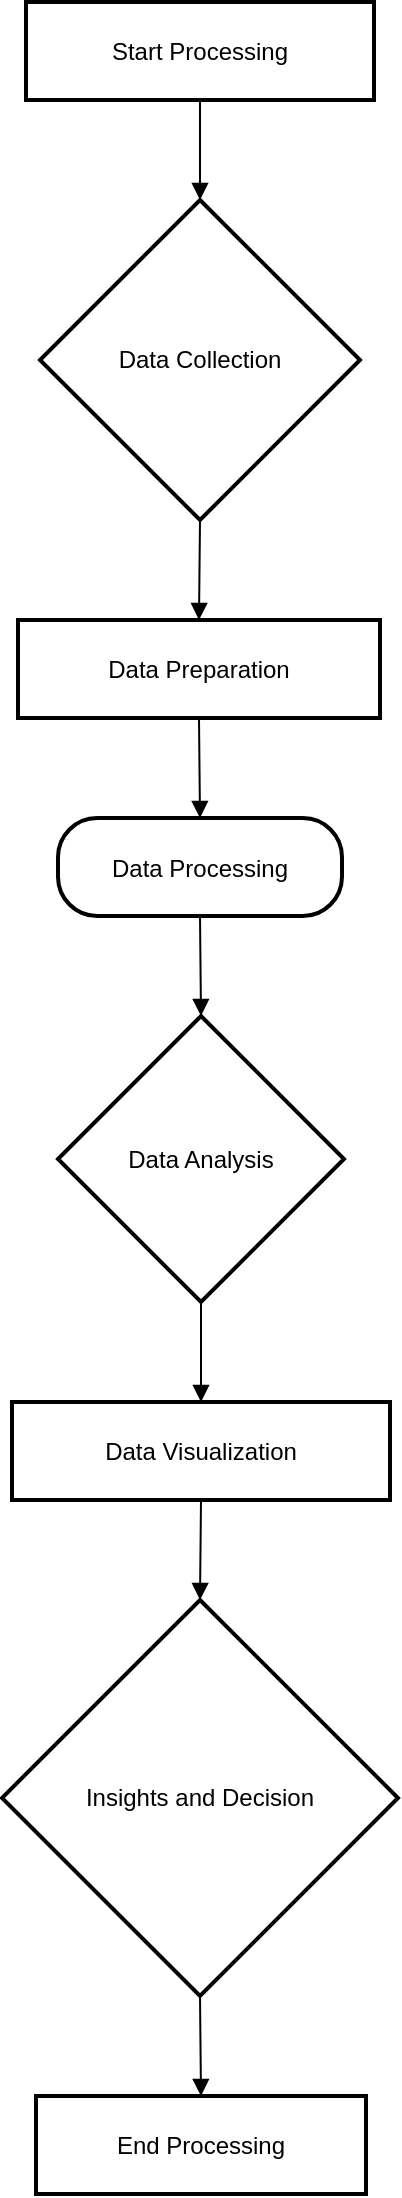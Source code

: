 <mxfile version="25.0.3">
  <diagram name="Page-1" id="H4HzWPfFM8Cc4ZqLD6U_">
    <mxGraphModel>
      <root>
        <mxCell id="0" />
        <mxCell id="1" parent="0" />
        <mxCell id="2" value="Start Processing" style="whiteSpace=wrap;strokeWidth=2;" vertex="1" parent="1">
          <mxGeometry x="20" y="8" width="174" height="49" as="geometry" />
        </mxCell>
        <mxCell id="3" value="Data Collection" style="rhombus;strokeWidth=2;whiteSpace=wrap;" vertex="1" parent="1">
          <mxGeometry x="27" y="107" width="160" height="160" as="geometry" />
        </mxCell>
        <mxCell id="4" value="Data Preparation" style="whiteSpace=wrap;strokeWidth=2;" vertex="1" parent="1">
          <mxGeometry x="16" y="317" width="181" height="49" as="geometry" />
        </mxCell>
        <mxCell id="5" value="Data Processing" style="rounded=1;arcSize=40;strokeWidth=2" vertex="1" parent="1">
          <mxGeometry x="36" y="416" width="142" height="49" as="geometry" />
        </mxCell>
        <mxCell id="6" value="Data Analysis" style="rhombus;strokeWidth=2;whiteSpace=wrap;" vertex="1" parent="1">
          <mxGeometry x="36" y="515" width="143" height="143" as="geometry" />
        </mxCell>
        <mxCell id="7" value="Data Visualization" style="whiteSpace=wrap;strokeWidth=2;" vertex="1" parent="1">
          <mxGeometry x="13" y="708" width="189" height="49" as="geometry" />
        </mxCell>
        <mxCell id="8" value="Insights and Decision" style="rhombus;strokeWidth=2;whiteSpace=wrap;" vertex="1" parent="1">
          <mxGeometry x="8" y="807" width="198" height="198" as="geometry" />
        </mxCell>
        <mxCell id="9" value="End Processing" style="whiteSpace=wrap;strokeWidth=2;" vertex="1" parent="1">
          <mxGeometry x="25" y="1055" width="165" height="49" as="geometry" />
        </mxCell>
        <mxCell id="10" value="" style="curved=1;startArrow=none;endArrow=block;exitX=0.5;exitY=1;entryX=0.5;entryY=0;" edge="1" parent="1" source="2" target="3">
          <mxGeometry relative="1" as="geometry">
            <Array as="points" />
          </mxGeometry>
        </mxCell>
        <mxCell id="11" value="" style="curved=1;startArrow=none;endArrow=block;exitX=0.5;exitY=1;entryX=0.5;entryY=-0.01;" edge="1" parent="1" source="3" target="4">
          <mxGeometry relative="1" as="geometry">
            <Array as="points" />
          </mxGeometry>
        </mxCell>
        <mxCell id="12" value="" style="curved=1;startArrow=none;endArrow=block;exitX=0.5;exitY=0.99;entryX=0.5;entryY=-0.01;" edge="1" parent="1" source="4" target="5">
          <mxGeometry relative="1" as="geometry">
            <Array as="points" />
          </mxGeometry>
        </mxCell>
        <mxCell id="13" value="" style="curved=1;startArrow=none;endArrow=block;exitX=0.5;exitY=0.99;entryX=0.5;entryY=0;" edge="1" parent="1" source="5" target="6">
          <mxGeometry relative="1" as="geometry">
            <Array as="points" />
          </mxGeometry>
        </mxCell>
        <mxCell id="14" value="" style="curved=1;startArrow=none;endArrow=block;exitX=0.5;exitY=1;entryX=0.5;entryY=-0.01;" edge="1" parent="1" source="6" target="7">
          <mxGeometry relative="1" as="geometry">
            <Array as="points" />
          </mxGeometry>
        </mxCell>
        <mxCell id="15" value="" style="curved=1;startArrow=none;endArrow=block;exitX=0.5;exitY=0.99;entryX=0.5;entryY=0;" edge="1" parent="1" source="7" target="8">
          <mxGeometry relative="1" as="geometry">
            <Array as="points" />
          </mxGeometry>
        </mxCell>
        <mxCell id="16" value="" style="curved=1;startArrow=none;endArrow=block;exitX=0.5;exitY=1;entryX=0.5;entryY=0;" edge="1" parent="1" source="8" target="9">
          <mxGeometry relative="1" as="geometry">
            <Array as="points" />
          </mxGeometry>
        </mxCell>
      </root>
    </mxGraphModel>
  </diagram>
</mxfile>
